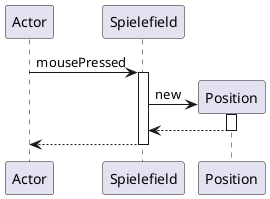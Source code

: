@startuml
participant Actor
Actor -> Spielefield : mousePressed
activate Spielefield
create Position
Spielefield -> Position : new
activate Position
Position --> Spielefield
deactivate Position
return
@enduml